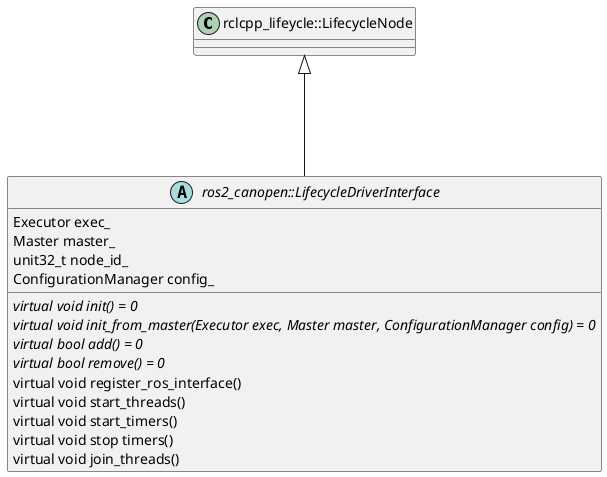 @startuml Driver Interface
class "rclcpp_lifeycle::LifecycleNode" as LN

abstract class "ros2_canopen::LifecycleDriverInterface" as LDI{
    Executor exec_
    Master master_
    unit32_t node_id_
    ConfigurationManager config_
    virtual void {abstract} init() = 0
    virtual void {abstract} init_from_master(Executor exec, Master master, ConfigurationManager config) = 0
    virtual bool {abstract} add() = 0
    virtual bool {abstract} remove() = 0
    virtual void register_ros_interface()
    virtual void start_threads()
    virtual void start_timers()
    virtual void stop timers()
    virtual void join_threads()
}

LN <|--- LDI 

@enduml